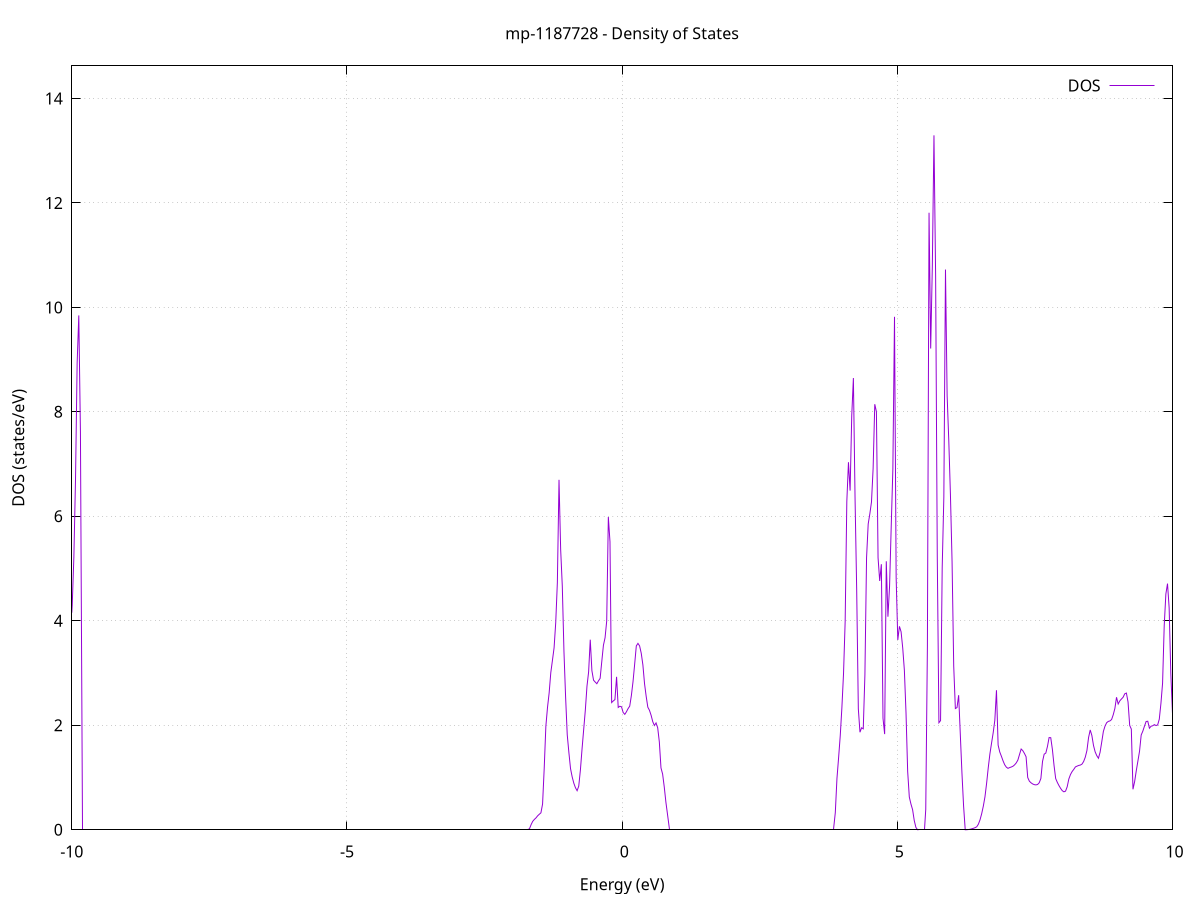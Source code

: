 set title 'mp-1187728 - Density of States'
set xlabel 'Energy (eV)'
set ylabel 'DOS (states/eV)'
set grid
set xrange [-10:10]
set yrange [0:14.623]
set xzeroaxis lt -1
set terminal png size 800,600
set output 'mp-1187728_dos_gnuplot.png'
plot '-' using 1:2 with lines title 'DOS'
-36.408300 0.000000
-36.378400 0.000000
-36.348500 0.000000
-36.318600 0.000000
-36.288700 0.000000
-36.258900 0.000000
-36.229000 0.000000
-36.199100 0.000000
-36.169200 0.000000
-36.139300 0.000000
-36.109400 0.000000
-36.079600 0.000000
-36.049700 0.000000
-36.019800 0.000000
-35.989900 0.000000
-35.960000 0.000000
-35.930200 0.000000
-35.900300 0.000000
-35.870400 0.000000
-35.840500 0.000000
-35.810600 0.000000
-35.780700 0.000000
-35.750900 0.000000
-35.721000 0.000000
-35.691100 0.000000
-35.661200 0.000000
-35.631300 0.000000
-35.601400 0.000000
-35.571600 0.000000
-35.541700 0.000000
-35.511800 0.000000
-35.481900 0.000000
-35.452000 0.000000
-35.422200 0.000000
-35.392300 0.000000
-35.362400 0.000000
-35.332500 0.000000
-35.302600 0.000000
-35.272700 0.000000
-35.242900 0.000000
-35.213000 0.000000
-35.183100 0.000000
-35.153200 0.000000
-35.123300 0.000000
-35.093500 0.000000
-35.063600 0.000000
-35.033700 0.000000
-35.003800 0.000000
-34.973900 0.000000
-34.944000 0.000000
-34.914200 0.000000
-34.884300 0.000000
-34.854400 0.000000
-34.824500 0.000000
-34.794600 0.000000
-34.764700 0.000000
-34.734900 0.000000
-34.705000 0.000000
-34.675100 0.000000
-34.645200 0.000000
-34.615300 0.000000
-34.585500 0.000000
-34.555600 0.000000
-34.525700 0.000000
-34.495800 0.000000
-34.465900 0.000000
-34.436000 0.000000
-34.406200 0.000000
-34.376300 0.000000
-34.346400 0.000000
-34.316500 0.000000
-34.286600 0.000000
-34.256700 0.000000
-34.226900 0.000000
-34.197000 0.000000
-34.167100 0.000000
-34.137200 0.000000
-34.107300 0.000000
-34.077500 0.000000
-34.047600 0.000000
-34.017700 0.000000
-33.987800 0.000000
-33.957900 0.000000
-33.928000 0.000000
-33.898200 0.000000
-33.868300 0.000000
-33.838400 0.000000
-33.808500 0.000000
-33.778600 0.000000
-33.748700 0.000000
-33.718900 0.000000
-33.689000 0.000000
-33.659100 0.000000
-33.629200 0.000000
-33.599300 0.000000
-33.569500 0.000000
-33.539600 0.000000
-33.509700 0.000000
-33.479800 0.000000
-33.449900 0.000000
-33.420000 0.000000
-33.390200 0.000000
-33.360300 0.000000
-33.330400 0.000000
-33.300500 0.000000
-33.270600 0.000000
-33.240700 0.000000
-33.210900 0.000000
-33.181000 0.000000
-33.151100 0.000000
-33.121200 0.000000
-33.091300 0.000000
-33.061500 0.000000
-33.031600 0.000000
-33.001700 0.000000
-32.971800 0.000000
-32.941900 0.000000
-32.912000 0.000000
-32.882200 0.000000
-32.852300 0.000000
-32.822400 0.000000
-32.792500 0.000000
-32.762600 0.000000
-32.732700 0.000000
-32.702900 0.000000
-32.673000 0.000000
-32.643100 0.000000
-32.613200 0.000000
-32.583300 0.000000
-32.553500 0.000000
-32.523600 0.000000
-32.493700 0.000000
-32.463800 0.000000
-32.433900 0.000000
-32.404000 0.000000
-32.374200 0.000000
-32.344300 0.000000
-32.314400 0.000000
-32.284500 0.000000
-32.254600 0.000000
-32.224700 0.000000
-32.194900 0.000000
-32.165000 0.000000
-32.135100 0.000000
-32.105200 0.000000
-32.075300 0.000000
-32.045500 0.000000
-32.015600 0.000000
-31.985700 0.000000
-31.955800 0.000000
-31.925900 0.000000
-31.896000 0.000000
-31.866200 0.000000
-31.836300 0.000000
-31.806400 0.000000
-31.776500 0.000000
-31.746600 0.000000
-31.716700 0.000000
-31.686900 0.000000
-31.657000 0.000000
-31.627100 0.000000
-31.597200 0.000000
-31.567300 0.000000
-31.537500 0.000000
-31.507600 0.000000
-31.477700 0.000000
-31.447800 0.000000
-31.417900 0.000000
-31.388000 0.000000
-31.358200 0.000000
-31.328300 0.000000
-31.298400 0.000000
-31.268500 0.000000
-31.238600 0.000000
-31.208700 0.000000
-31.178900 0.000000
-31.149000 0.000000
-31.119100 0.000000
-31.089200 0.000000
-31.059300 0.000000
-31.029500 0.000000
-30.999600 0.000000
-30.969700 0.000000
-30.939800 0.000000
-30.909900 0.000000
-30.880000 0.000000
-30.850200 0.000000
-30.820300 0.000000
-30.790400 0.000000
-30.760500 0.000000
-30.730600 0.000000
-30.700700 0.000000
-30.670900 0.000000
-30.641000 0.000000
-30.611100 0.000000
-30.581200 0.000000
-30.551300 0.000000
-30.521500 0.000000
-30.491600 0.000000
-30.461700 0.000000
-30.431800 0.000000
-30.401900 0.000000
-30.372000 0.000000
-30.342200 0.000000
-30.312300 0.000000
-30.282400 0.000000
-30.252500 0.000000
-30.222600 0.000000
-30.192700 0.000000
-30.162900 0.000000
-30.133000 0.000000
-30.103100 0.000000
-30.073200 0.000000
-30.043300 0.000000
-30.013500 0.000000
-29.983600 0.000000
-29.953700 0.000000
-29.923800 0.000000
-29.893900 0.000000
-29.864000 0.000000
-29.834200 0.000000
-29.804300 0.000000
-29.774400 0.000000
-29.744500 0.000000
-29.714600 0.000000
-29.684700 0.000000
-29.654900 0.000000
-29.625000 0.000000
-29.595100 0.000000
-29.565200 0.000000
-29.535300 0.000000
-29.505500 0.000000
-29.475600 0.000000
-29.445700 0.000000
-29.415800 0.000000
-29.385900 0.000000
-29.356000 0.000000
-29.326200 0.000000
-29.296300 0.000000
-29.266400 0.000000
-29.236500 0.000000
-29.206600 0.000000
-29.176700 0.000000
-29.146900 0.000000
-29.117000 0.000000
-29.087100 0.000000
-29.057200 0.000000
-29.027300 0.000000
-28.997500 0.000000
-28.967600 0.000000
-28.937700 0.000000
-28.907800 0.000000
-28.877900 0.000000
-28.848000 0.000000
-28.818200 0.000000
-28.788300 0.000000
-28.758400 0.000000
-28.728500 0.000000
-28.698600 0.000000
-28.668700 0.000000
-28.638900 0.000000
-28.609000 0.000000
-28.579100 0.000000
-28.549200 0.000000
-28.519300 0.000000
-28.489500 0.000000
-28.459600 0.000000
-28.429700 0.000000
-28.399800 0.000000
-28.369900 0.000000
-28.340000 0.000000
-28.310200 0.000000
-28.280300 0.000000
-28.250400 0.000000
-28.220500 0.000000
-28.190600 0.000000
-28.160800 0.000000
-28.130900 0.000000
-28.101000 0.000000
-28.071100 0.000000
-28.041200 0.000000
-28.011300 0.000000
-27.981500 0.000000
-27.951600 0.000000
-27.921700 0.000000
-27.891800 0.000000
-27.861900 0.000000
-27.832000 0.000000
-27.802200 0.000000
-27.772300 0.000000
-27.742400 0.000000
-27.712500 0.000000
-27.682600 0.000000
-27.652800 0.000000
-27.622900 0.000000
-27.593000 0.000000
-27.563100 0.000000
-27.533200 0.000000
-27.503300 0.000000
-27.473500 0.000000
-27.443600 0.000000
-27.413700 0.000000
-27.383800 0.000000
-27.353900 0.000000
-27.324000 0.000000
-27.294200 0.000000
-27.264300 0.000000
-27.234400 0.000000
-27.204500 0.000000
-27.174600 0.000000
-27.144800 0.000000
-27.114900 0.000000
-27.085000 0.000000
-27.055100 0.000000
-27.025200 0.000000
-26.995300 0.000000
-26.965500 0.000000
-26.935600 0.000000
-26.905700 0.000000
-26.875800 0.000000
-26.845900 0.000000
-26.816000 0.000000
-26.786200 0.000000
-26.756300 0.000000
-26.726400 0.000000
-26.696500 0.000000
-26.666600 0.000000
-26.636800 0.000000
-26.606900 0.000000
-26.577000 0.000000
-26.547100 0.000000
-26.517200 0.000000
-26.487300 0.000000
-26.457500 0.000000
-26.427600 0.000000
-26.397700 0.000000
-26.367800 0.000000
-26.337900 0.000000
-26.308000 0.000000
-26.278200 0.000000
-26.248300 0.000000
-26.218400 0.000000
-26.188500 0.000000
-26.158600 0.000000
-26.128800 0.000000
-26.098900 0.000000
-26.069000 0.000000
-26.039100 0.000000
-26.009200 0.000000
-25.979300 0.000000
-25.949500 0.000000
-25.919600 0.000000
-25.889700 0.000000
-25.859800 0.000000
-25.829900 0.000000
-25.800000 0.000000
-25.770200 0.000000
-25.740300 0.000000
-25.710400 0.000000
-25.680500 0.000000
-25.650600 0.000000
-25.620800 0.000000
-25.590900 0.000000
-25.561000 0.000000
-25.531100 0.000000
-25.501200 0.000000
-25.471300 0.000000
-25.441500 0.000000
-25.411600 0.000000
-25.381700 0.000000
-25.351800 0.000000
-25.321900 0.000000
-25.292000 0.000000
-25.262200 0.000000
-25.232300 0.000000
-25.202400 0.000000
-25.172500 0.000000
-25.142600 0.000000
-25.112800 0.000000
-25.082900 0.000000
-25.053000 0.000000
-25.023100 0.000000
-24.993200 0.000000
-24.963300 0.000000
-24.933500 0.000000
-24.903600 0.000000
-24.873700 0.000000
-24.843800 0.000000
-24.813900 0.000000
-24.784000 0.000000
-24.754200 0.000000
-24.724300 0.000000
-24.694400 0.000000
-24.664500 0.000000
-24.634600 0.000000
-24.604800 0.000000
-24.574900 0.000000
-24.545000 0.000000
-24.515100 0.000000
-24.485200 0.000000
-24.455300 0.000000
-24.425500 0.000000
-24.395600 0.000000
-24.365700 0.000000
-24.335800 0.000000
-24.305900 0.000000
-24.276000 0.000000
-24.246200 0.000000
-24.216300 0.000000
-24.186400 0.000000
-24.156500 0.000000
-24.126600 0.000000
-24.096800 0.000000
-24.066900 0.000000
-24.037000 0.000000
-24.007100 0.000000
-23.977200 0.000000
-23.947300 0.000000
-23.917500 0.000000
-23.887600 0.000000
-23.857700 0.000000
-23.827800 0.000000
-23.797900 0.000000
-23.768000 0.000000
-23.738200 0.000000
-23.708300 0.000000
-23.678400 0.000000
-23.648500 0.000000
-23.618600 0.000000
-23.588800 0.000000
-23.558900 0.000000
-23.529000 0.000000
-23.499100 0.000000
-23.469200 0.000000
-23.439300 0.000000
-23.409500 0.000000
-23.379600 0.000000
-23.349700 0.000000
-23.319800 0.000000
-23.289900 0.000000
-23.260000 0.000000
-23.230200 0.000000
-23.200300 0.000000
-23.170400 0.000000
-23.140500 0.000000
-23.110600 0.000000
-23.080800 0.000000
-23.050900 0.000000
-23.021000 0.000000
-22.991100 0.000000
-22.961200 0.000000
-22.931300 0.000000
-22.901500 0.000000
-22.871600 0.000000
-22.841700 0.000000
-22.811800 0.000000
-22.781900 0.000000
-22.752000 0.000000
-22.722200 0.000000
-22.692300 0.000000
-22.662400 0.000000
-22.632500 0.000000
-22.602600 0.000000
-22.572800 0.000000
-22.542900 0.000000
-22.513000 0.000000
-22.483100 0.000000
-22.453200 0.000000
-22.423300 0.000000
-22.393500 0.000000
-22.363600 0.000000
-22.333700 0.000000
-22.303800 0.000000
-22.273900 0.000000
-22.244000 0.000000
-22.214200 0.000000
-22.184300 0.000000
-22.154400 0.000000
-22.124500 0.000000
-22.094600 0.000000
-22.064800 0.000000
-22.034900 0.000000
-22.005000 0.000000
-21.975100 0.000000
-21.945200 0.000000
-21.915300 0.000000
-21.885500 0.000000
-21.855600 0.000000
-21.825700 0.000000
-21.795800 0.000000
-21.765900 0.000000
-21.736000 0.000000
-21.706200 0.000000
-21.676300 0.000000
-21.646400 0.000000
-21.616500 0.000000
-21.586600 0.000000
-21.556800 0.000000
-21.526900 0.000000
-21.497000 0.000000
-21.467100 0.000000
-21.437200 0.000000
-21.407300 0.000000
-21.377500 0.000000
-21.347600 0.000000
-21.317700 0.000000
-21.287800 0.000000
-21.257900 0.000000
-21.228000 0.000000
-21.198200 0.000000
-21.168300 0.000000
-21.138400 0.000000
-21.108500 0.000000
-21.078600 0.000000
-21.048800 0.000000
-21.018900 0.000000
-20.989000 0.000000
-20.959100 0.000000
-20.929200 0.000000
-20.899300 0.000000
-20.869500 0.000000
-20.839600 0.000000
-20.809700 0.000000
-20.779800 0.000000
-20.749900 0.000000
-20.720100 0.000000
-20.690200 0.000000
-20.660300 0.000000
-20.630400 0.000000
-20.600500 0.000000
-20.570600 0.000000
-20.540800 0.000000
-20.510900 0.000000
-20.481000 0.000000
-20.451100 0.000000
-20.421200 0.000000
-20.391300 0.000000
-20.361500 0.000000
-20.331600 0.000000
-20.301700 0.000000
-20.271800 0.000000
-20.241900 0.000000
-20.212100 0.000000
-20.182200 0.000000
-20.152300 0.000000
-20.122400 0.000000
-20.092500 0.000000
-20.062600 0.000000
-20.032800 0.000000
-20.002900 0.000000
-19.973000 0.000000
-19.943100 0.000000
-19.913200 0.000000
-19.883300 0.000000
-19.853500 0.000000
-19.823600 0.000000
-19.793700 0.000000
-19.763800 0.000000
-19.733900 0.000000
-19.704100 0.000000
-19.674200 0.000000
-19.644300 0.000000
-19.614400 0.000000
-19.584500 0.000000
-19.554600 0.000000
-19.524800 0.000000
-19.494900 0.000000
-19.465000 0.000000
-19.435100 0.000000
-19.405200 0.000000
-19.375300 0.000000
-19.345500 0.000000
-19.315600 0.000000
-19.285700 0.000000
-19.255800 0.000000
-19.225900 0.000000
-19.196100 0.000000
-19.166200 0.000000
-19.136300 0.000000
-19.106400 0.000000
-19.076500 0.000000
-19.046600 0.000000
-19.016800 0.000000
-18.986900 0.000000
-18.957000 0.000000
-18.927100 0.000000
-18.897200 0.000000
-18.867300 0.000000
-18.837500 0.000000
-18.807600 0.000000
-18.777700 0.000000
-18.747800 0.000000
-18.717900 0.000000
-18.688100 0.000000
-18.658200 0.000000
-18.628300 0.000000
-18.598400 0.000000
-18.568500 0.000000
-18.538600 0.000000
-18.508800 0.000000
-18.478900 0.000000
-18.449000 0.000000
-18.419100 0.000000
-18.389200 0.000000
-18.359300 0.000000
-18.329500 0.000000
-18.299600 0.000000
-18.269700 0.000000
-18.239800 0.000000
-18.209900 0.000000
-18.180100 0.000000
-18.150200 0.000000
-18.120300 0.000000
-18.090400 0.000000
-18.060500 0.000000
-18.030600 0.000000
-18.000800 0.000000
-17.970900 0.000000
-17.941000 0.000000
-17.911100 0.000000
-17.881200 0.000000
-17.851300 0.000000
-17.821500 0.000000
-17.791600 0.000000
-17.761700 0.000000
-17.731800 0.000000
-17.701900 0.000000
-17.672100 0.000000
-17.642200 0.000000
-17.612300 0.000000
-17.582400 0.000000
-17.552500 0.000000
-17.522600 0.000000
-17.492800 0.000000
-17.462900 0.000000
-17.433000 0.000000
-17.403100 0.000000
-17.373200 0.000000
-17.343300 0.000000
-17.313500 0.000000
-17.283600 0.000000
-17.253700 0.000000
-17.223800 0.000000
-17.193900 0.000000
-17.164100 0.000000
-17.134200 0.000000
-17.104300 0.000000
-17.074400 0.000000
-17.044500 0.000000
-17.014600 0.000000
-16.984800 0.000000
-16.954900 0.000000
-16.925000 0.000000
-16.895100 0.000000
-16.865200 0.000000
-16.835300 0.000000
-16.805500 0.000000
-16.775600 0.000000
-16.745700 0.000000
-16.715800 0.000000
-16.685900 0.000000
-16.656100 0.000000
-16.626200 0.000000
-16.596300 0.000000
-16.566400 0.000000
-16.536500 0.000000
-16.506600 0.000000
-16.476800 0.000000
-16.446900 0.000000
-16.417000 0.000000
-16.387100 0.000000
-16.357200 0.000000
-16.327300 0.000000
-16.297500 0.000000
-16.267600 0.000000
-16.237700 0.000000
-16.207800 0.000000
-16.177900 0.000000
-16.148100 0.000000
-16.118200 0.000000
-16.088300 0.000000
-16.058400 0.000000
-16.028500 0.000000
-15.998600 0.000000
-15.968800 0.000000
-15.938900 0.000000
-15.909000 0.000000
-15.879100 0.000000
-15.849200 0.000000
-15.819300 0.000000
-15.789500 0.000000
-15.759600 0.000000
-15.729700 0.000000
-15.699800 0.000000
-15.669900 0.000000
-15.640100 0.000000
-15.610200 0.000000
-15.580300 0.000000
-15.550400 0.000000
-15.520500 0.000000
-15.490600 0.000000
-15.460800 0.000000
-15.430900 0.000000
-15.401000 0.000000
-15.371100 0.000000
-15.341200 0.000000
-15.311300 0.000000
-15.281500 0.000000
-15.251600 0.000000
-15.221700 0.000000
-15.191800 0.000000
-15.161900 0.000000
-15.132100 0.000000
-15.102200 0.000000
-15.072300 0.000000
-15.042400 0.000000
-15.012500 0.000000
-14.982600 0.000000
-14.952800 0.000000
-14.922900 0.000000
-14.893000 0.000000
-14.863100 0.000000
-14.833200 0.000000
-14.803300 0.000000
-14.773500 0.000000
-14.743600 0.000000
-14.713700 0.000000
-14.683800 0.000000
-14.653900 0.000000
-14.624100 0.000000
-14.594200 0.000000
-14.564300 0.000000
-14.534400 0.000000
-14.504500 0.000000
-14.474600 0.000000
-14.444800 0.000000
-14.414900 0.000000
-14.385000 0.000000
-14.355100 0.000000
-14.325200 0.000000
-14.295300 0.000000
-14.265500 0.000000
-14.235600 0.000000
-14.205700 0.000000
-14.175800 0.000000
-14.145900 0.000000
-14.116100 0.000000
-14.086200 0.000000
-14.056300 0.000000
-14.026400 0.000000
-13.996500 0.000000
-13.966600 0.000000
-13.936800 0.000000
-13.906900 0.000000
-13.877000 0.000000
-13.847100 0.000000
-13.817200 0.000000
-13.787300 0.000000
-13.757500 0.000000
-13.727600 0.000000
-13.697700 0.000000
-13.667800 0.000000
-13.637900 0.000000
-13.608100 0.000000
-13.578200 0.000000
-13.548300 0.000000
-13.518400 0.000000
-13.488500 0.000000
-13.458600 0.000000
-13.428800 0.000000
-13.398900 0.000000
-13.369000 0.000000
-13.339100 0.000000
-13.309200 0.000000
-13.279400 0.000000
-13.249500 0.000000
-13.219600 0.000000
-13.189700 0.000000
-13.159800 0.000000
-13.129900 0.000000
-13.100100 0.000000
-13.070200 0.000000
-13.040300 0.000000
-13.010400 0.000000
-12.980500 0.000000
-12.950600 0.000000
-12.920800 0.000000
-12.890900 0.000000
-12.861000 0.000000
-12.831100 0.000000
-12.801200 0.000000
-12.771400 0.000000
-12.741500 0.000000
-12.711600 0.000000
-12.681700 0.000000
-12.651800 0.000000
-12.621900 0.000000
-12.592100 0.000000
-12.562200 0.000000
-12.532300 0.000000
-12.502400 0.000000
-12.472500 0.000000
-12.442600 0.000000
-12.412800 0.000000
-12.382900 0.000000
-12.353000 0.000000
-12.323100 0.000000
-12.293200 0.000000
-12.263400 0.000000
-12.233500 0.000000
-12.203600 0.000000
-12.173700 0.000000
-12.143800 0.000000
-12.113900 0.000000
-12.084100 0.000000
-12.054200 0.000000
-12.024300 0.000000
-11.994400 0.000000
-11.964500 0.000000
-11.934600 0.000000
-11.904800 0.000000
-11.874900 0.000000
-11.845000 0.000000
-11.815100 0.000000
-11.785200 0.000000
-11.755400 0.000000
-11.725500 0.000000
-11.695600 0.000000
-11.665700 0.000000
-11.635800 0.000000
-11.605900 0.000000
-11.576100 0.000000
-11.546200 0.000000
-11.516300 0.000000
-11.486400 0.000000
-11.456500 0.000000
-11.426600 0.000000
-11.396800 0.000000
-11.366900 0.000000
-11.337000 0.000000
-11.307100 0.000000
-11.277200 0.000000
-11.247400 0.000000
-11.217500 0.000000
-11.187600 0.000000
-11.157700 0.000000
-11.127800 0.000000
-11.097900 0.000000
-11.068100 0.000000
-11.038200 0.000000
-11.008300 0.000000
-10.978400 0.000000
-10.948500 0.000000
-10.918600 0.000000
-10.888800 0.000000
-10.858900 0.000000
-10.829000 0.000000
-10.799100 0.000000
-10.769200 0.000000
-10.739400 0.000000
-10.709500 0.000000
-10.679600 0.000000
-10.649700 0.000000
-10.619800 0.000000
-10.589900 0.000000
-10.560100 0.000000
-10.530200 0.000000
-10.500300 0.000000
-10.470400 0.000000
-10.440500 0.000000
-10.410600 0.000000
-10.380800 0.000000
-10.350900 0.430600
-10.321000 0.636300
-10.291100 0.896900
-10.261200 1.114600
-10.231400 1.377600
-10.201500 1.686700
-10.171600 2.094500
-10.141700 2.640000
-10.111800 2.848200
-10.081900 3.073300
-10.052100 3.390800
-10.022200 3.751700
-9.992300 4.296300
-9.962400 5.216600
-9.932500 6.696000
-9.902600 8.934400
-9.872800 9.845800
-9.842900 7.617800
-9.813000 0.000000
-9.783100 0.000000
-9.753200 0.000000
-9.723400 0.000000
-9.693500 0.000000
-9.663600 0.000000
-9.633700 0.000000
-9.603800 0.000000
-9.573900 0.000000
-9.544100 0.000000
-9.514200 0.000000
-9.484300 0.000000
-9.454400 0.000000
-9.424500 0.000000
-9.394600 0.000000
-9.364800 0.000000
-9.334900 0.000000
-9.305000 0.000000
-9.275100 0.000000
-9.245200 0.000000
-9.215400 0.000000
-9.185500 0.000000
-9.155600 0.000000
-9.125700 0.000000
-9.095800 0.000000
-9.065900 0.000000
-9.036100 0.000000
-9.006200 0.000000
-8.976300 0.000000
-8.946400 0.000000
-8.916500 0.000000
-8.886600 0.000000
-8.856800 0.000000
-8.826900 0.000000
-8.797000 0.000000
-8.767100 0.000000
-8.737200 0.000000
-8.707400 0.000000
-8.677500 0.000000
-8.647600 0.000000
-8.617700 0.000000
-8.587800 0.000000
-8.557900 0.000000
-8.528100 0.000000
-8.498200 0.000000
-8.468300 0.000000
-8.438400 0.000000
-8.408500 0.000000
-8.378600 0.000000
-8.348800 0.000000
-8.318900 0.000000
-8.289000 0.000000
-8.259100 0.000000
-8.229200 0.000000
-8.199400 0.000000
-8.169500 0.000000
-8.139600 0.000000
-8.109700 0.000000
-8.079800 0.000000
-8.049900 0.000000
-8.020100 0.000000
-7.990200 0.000000
-7.960300 0.000000
-7.930400 0.000000
-7.900500 0.000000
-7.870600 0.000000
-7.840800 0.000000
-7.810900 0.000000
-7.781000 0.000000
-7.751100 0.000000
-7.721200 0.000000
-7.691400 0.000000
-7.661500 0.000000
-7.631600 0.000000
-7.601700 0.000000
-7.571800 0.000000
-7.541900 0.000000
-7.512100 0.000000
-7.482200 0.000000
-7.452300 0.000000
-7.422400 0.000000
-7.392500 0.000000
-7.362600 0.000000
-7.332800 0.000000
-7.302900 0.000000
-7.273000 0.000000
-7.243100 0.000000
-7.213200 0.000000
-7.183400 0.000000
-7.153500 0.000000
-7.123600 0.000000
-7.093700 0.000000
-7.063800 0.000000
-7.033900 0.000000
-7.004100 0.000000
-6.974200 0.000000
-6.944300 0.000000
-6.914400 0.000000
-6.884500 0.000000
-6.854600 0.000000
-6.824800 0.000000
-6.794900 0.000000
-6.765000 0.000000
-6.735100 0.000000
-6.705200 0.000000
-6.675400 0.000000
-6.645500 0.000000
-6.615600 0.000000
-6.585700 0.000000
-6.555800 0.000000
-6.525900 0.000000
-6.496100 0.000000
-6.466200 0.000000
-6.436300 0.000000
-6.406400 0.000000
-6.376500 0.000000
-6.346600 0.000000
-6.316800 0.000000
-6.286900 0.000000
-6.257000 0.000000
-6.227100 0.000000
-6.197200 0.000000
-6.167400 0.000000
-6.137500 0.000000
-6.107600 0.000000
-6.077700 0.000000
-6.047800 0.000000
-6.017900 0.000000
-5.988100 0.000000
-5.958200 0.000000
-5.928300 0.000000
-5.898400 0.000000
-5.868500 0.000000
-5.838700 0.000000
-5.808800 0.000000
-5.778900 0.000000
-5.749000 0.000000
-5.719100 0.000000
-5.689200 0.000000
-5.659400 0.000000
-5.629500 0.000000
-5.599600 0.000000
-5.569700 0.000000
-5.539800 0.000000
-5.509900 0.000000
-5.480100 0.000000
-5.450200 0.000000
-5.420300 0.000000
-5.390400 0.000000
-5.360500 0.000000
-5.330700 0.000000
-5.300800 0.000000
-5.270900 0.000000
-5.241000 0.000000
-5.211100 0.000000
-5.181200 0.000000
-5.151400 0.000000
-5.121500 0.000000
-5.091600 0.000000
-5.061700 0.000000
-5.031800 0.000000
-5.001900 0.000000
-4.972100 0.000000
-4.942200 0.000000
-4.912300 0.000000
-4.882400 0.000000
-4.852500 0.000000
-4.822700 0.000000
-4.792800 0.000000
-4.762900 0.000000
-4.733000 0.000000
-4.703100 0.000000
-4.673200 0.000000
-4.643400 0.000000
-4.613500 0.000000
-4.583600 0.000000
-4.553700 0.000000
-4.523800 0.000000
-4.493900 0.000000
-4.464100 0.000000
-4.434200 0.000000
-4.404300 0.000000
-4.374400 0.000000
-4.344500 0.000000
-4.314700 0.000000
-4.284800 0.000000
-4.254900 0.000000
-4.225000 0.000000
-4.195100 0.000000
-4.165200 0.000000
-4.135400 0.000000
-4.105500 0.000000
-4.075600 0.000000
-4.045700 0.000000
-4.015800 0.000000
-3.985900 0.000000
-3.956100 0.000000
-3.926200 0.000000
-3.896300 0.000000
-3.866400 0.000000
-3.836500 0.000000
-3.806700 0.000000
-3.776800 0.000000
-3.746900 0.000000
-3.717000 0.000000
-3.687100 0.000000
-3.657200 0.000000
-3.627400 0.000000
-3.597500 0.000000
-3.567600 0.000000
-3.537700 0.000000
-3.507800 0.000000
-3.477900 0.000000
-3.448100 0.000000
-3.418200 0.000000
-3.388300 0.000000
-3.358400 0.000000
-3.328500 0.000000
-3.298700 0.000000
-3.268800 0.000000
-3.238900 0.000000
-3.209000 0.000000
-3.179100 0.000000
-3.149200 0.000000
-3.119400 0.000000
-3.089500 0.000000
-3.059600 0.000000
-3.029700 0.000000
-2.999800 0.000000
-2.969900 0.000000
-2.940100 0.000000
-2.910200 0.000000
-2.880300 0.000000
-2.850400 0.000000
-2.820500 0.000000
-2.790700 0.000000
-2.760800 0.000000
-2.730900 0.000000
-2.701000 0.000000
-2.671100 0.000000
-2.641200 0.000000
-2.611400 0.000000
-2.581500 0.000000
-2.551600 0.000000
-2.521700 0.000000
-2.491800 0.000000
-2.461900 0.000000
-2.432100 0.000000
-2.402200 0.000000
-2.372300 0.000000
-2.342400 0.000000
-2.312500 0.000000
-2.282700 0.000000
-2.252800 0.000000
-2.222900 0.000000
-2.193000 0.000000
-2.163100 0.000000
-2.133200 0.000000
-2.103400 0.000000
-2.073500 0.000000
-2.043600 0.000000
-2.013700 0.000000
-1.983800 0.000000
-1.953900 0.000000
-1.924100 0.000000
-1.894200 0.000000
-1.864300 0.000000
-1.834400 0.000000
-1.804500 0.000000
-1.774700 0.000000
-1.744800 0.000000
-1.714900 0.000000
-1.685000 0.016300
-1.655100 0.096600
-1.625200 0.161000
-1.595400 0.197800
-1.565500 0.227200
-1.535600 0.267000
-1.505700 0.296600
-1.475800 0.324200
-1.445900 0.492400
-1.416100 1.174700
-1.386200 1.981700
-1.356300 2.341900
-1.326400 2.620000
-1.296500 3.007500
-1.266700 3.242700
-1.236800 3.481900
-1.206900 3.963200
-1.177000 4.734900
-1.147100 6.699000
-1.117200 5.366000
-1.087400 4.662700
-1.057500 3.418100
-1.027600 2.545300
-0.997700 1.819300
-0.967800 1.478800
-0.937900 1.171500
-0.908100 1.012900
-0.878200 0.892200
-0.848300 0.804700
-0.818400 0.748000
-0.788500 0.834900
-0.758700 1.141600
-0.728800 1.545200
-0.698900 1.918300
-0.669000 2.289300
-0.639100 2.747300
-0.609200 3.021900
-0.579400 3.638200
-0.549500 3.045800
-0.519600 2.863400
-0.489700 2.828000
-0.459800 2.796200
-0.429900 2.851900
-0.400100 2.898600
-0.370200 3.219000
-0.340300 3.531000
-0.310400 3.675800
-0.280500 3.996600
-0.250700 5.987100
-0.220800 5.513200
-0.190900 2.435300
-0.161000 2.466300
-0.131100 2.491500
-0.101200 2.927300
-0.071400 2.341700
-0.041500 2.364500
-0.011600 2.353900
0.018300 2.245300
0.048200 2.209700
0.078100 2.259100
0.107900 2.319600
0.137800 2.367000
0.167700 2.570100
0.197600 2.835600
0.227500 3.171000
0.257300 3.519200
0.287200 3.568100
0.317100 3.520400
0.347000 3.379200
0.376900 3.155900
0.406800 2.797100
0.436600 2.554600
0.466500 2.346800
0.496400 2.287100
0.526300 2.191300
0.556200 2.069300
0.586100 1.996300
0.615900 2.045600
0.645800 1.953200
0.675700 1.682600
0.705600 1.184800
0.735500 1.065500
0.765300 0.818500
0.795200 0.526400
0.825100 0.287900
0.855000 0.000000
0.884900 0.000000
0.914800 0.000000
0.944600 0.000000
0.974500 0.000000
1.004400 0.000000
1.034300 0.000000
1.064200 0.000000
1.094100 0.000000
1.123900 0.000000
1.153800 0.000000
1.183700 0.000000
1.213600 0.000000
1.243500 0.000000
1.273300 0.000000
1.303200 0.000000
1.333100 0.000000
1.363000 0.000000
1.392900 0.000000
1.422800 0.000000
1.452600 0.000000
1.482500 0.000000
1.512400 0.000000
1.542300 0.000000
1.572200 0.000000
1.602000 0.000000
1.631900 0.000000
1.661800 0.000000
1.691700 0.000000
1.721600 0.000000
1.751500 0.000000
1.781300 0.000000
1.811200 0.000000
1.841100 0.000000
1.871000 0.000000
1.900900 0.000000
1.930800 0.000000
1.960600 0.000000
1.990500 0.000000
2.020400 0.000000
2.050300 0.000000
2.080200 0.000000
2.110000 0.000000
2.139900 0.000000
2.169800 0.000000
2.199700 0.000000
2.229600 0.000000
2.259500 0.000000
2.289300 0.000000
2.319200 0.000000
2.349100 0.000000
2.379000 0.000000
2.408900 0.000000
2.438800 0.000000
2.468600 0.000000
2.498500 0.000000
2.528400 0.000000
2.558300 0.000000
2.588200 0.000000
2.618000 0.000000
2.647900 0.000000
2.677800 0.000000
2.707700 0.000000
2.737600 0.000000
2.767500 0.000000
2.797300 0.000000
2.827200 0.000000
2.857100 0.000000
2.887000 0.000000
2.916900 0.000000
2.946800 0.000000
2.976600 0.000000
3.006500 0.000000
3.036400 0.000000
3.066300 0.000000
3.096200 0.000000
3.126000 0.000000
3.155900 0.000000
3.185800 0.000000
3.215700 0.000000
3.245600 0.000000
3.275500 0.000000
3.305300 0.000000
3.335200 0.000000
3.365100 0.000000
3.395000 0.000000
3.424900 0.000000
3.454800 0.000000
3.484600 0.000000
3.514500 0.000000
3.544400 0.000000
3.574300 0.000000
3.604200 0.000000
3.634000 0.000000
3.663900 0.000000
3.693800 0.000000
3.723700 0.000000
3.753600 0.000000
3.783500 0.000000
3.813300 0.000000
3.843200 0.000000
3.873100 0.327700
3.903000 0.980000
3.932900 1.378300
3.962800 1.797400
3.992600 2.335300
4.022500 2.987100
4.052400 3.991700
4.082300 6.283900
4.112200 7.035700
4.142000 6.492400
4.171900 7.929600
4.201800 8.647300
4.231700 6.365700
4.261600 4.597700
4.291500 2.316200
4.321300 1.867300
4.351200 1.952400
4.381100 1.932500
4.411000 2.965800
4.440900 5.207700
4.470800 5.854100
4.500600 6.047900
4.530500 6.274900
4.560400 6.918800
4.590300 8.146000
4.620200 8.003200
4.650000 5.207500
4.679900 4.763200
4.709800 5.083500
4.739700 2.135000
4.769600 1.831300
4.799500 5.139300
4.829300 4.079100
4.859200 4.662800
4.889100 5.802900
4.919000 6.903300
4.948900 9.819900
4.978800 4.826300
5.008600 3.634200
5.038500 3.894200
5.068400 3.789500
5.098300 3.478200
5.128200 3.052000
5.158000 2.235200
5.187900 1.118900
5.217800 0.626800
5.247700 0.492800
5.277600 0.384800
5.307500 0.178200
5.337300 0.046500
5.367200 0.000100
5.397100 0.000000
5.427000 0.000000
5.456900 0.000000
5.486800 0.000000
5.516600 0.389700
5.546500 3.500200
5.576400 11.811900
5.606300 9.212700
5.636200 10.786000
5.666000 13.293700
5.695900 10.607600
5.725800 5.251500
5.755700 2.049500
5.785600 2.089800
5.815500 5.016300
5.845300 6.368300
5.875200 10.723800
5.905100 8.313400
5.935000 7.454400
5.964900 6.422600
5.994800 5.128800
6.024600 3.134300
6.054500 2.320800
6.084400 2.338700
6.114300 2.576100
6.144200 1.833500
6.174000 1.092500
6.203900 0.457400
6.233800 0.000000
6.263700 0.001100
6.293600 0.004600
6.323500 0.010400
6.353300 0.018500
6.383200 0.028400
6.413100 0.039800
6.443000 0.057700
6.472900 0.106900
6.502800 0.190600
6.532600 0.306500
6.562500 0.451500
6.592400 0.629600
6.622300 0.888900
6.652200 1.187900
6.682000 1.450400
6.711900 1.657100
6.741800 1.856700
6.771700 2.096000
6.801600 2.670900
6.831500 1.621500
6.861300 1.489200
6.891200 1.407600
6.921100 1.319100
6.951000 1.244700
6.980900 1.198700
7.010800 1.176100
7.040600 1.190500
7.070500 1.201500
7.100400 1.215700
7.130300 1.242100
7.160200 1.278800
7.190000 1.333400
7.219900 1.439400
7.249800 1.545800
7.279700 1.514900
7.309600 1.461500
7.339500 1.397500
7.369300 1.000800
7.399200 0.930400
7.429100 0.899600
7.459000 0.877400
7.488900 0.863900
7.518800 0.859100
7.548600 0.866700
7.578500 0.900200
7.608400 0.981900
7.638300 1.307600
7.668200 1.447200
7.698000 1.468400
7.727900 1.594500
7.757800 1.765100
7.787700 1.762700
7.817600 1.539000
7.847500 1.232900
7.877300 0.981200
7.907200 0.907000
7.937100 0.845600
7.967000 0.792800
7.996900 0.748600
8.026800 0.726600
8.056600 0.739200
8.086500 0.822600
8.116400 0.972300
8.146300 1.057200
8.176200 1.114500
8.206000 1.155900
8.235900 1.203300
8.265800 1.218200
8.295700 1.231700
8.325600 1.238700
8.355500 1.257200
8.385300 1.306700
8.415200 1.389600
8.445100 1.516800
8.475000 1.766000
8.504900 1.910800
8.534700 1.806000
8.564600 1.614600
8.594500 1.491000
8.624400 1.418300
8.654300 1.368700
8.684200 1.483300
8.714000 1.678200
8.743900 1.882400
8.773800 1.984500
8.803700 2.049600
8.833600 2.074600
8.863500 2.083800
8.893300 2.110200
8.923200 2.201800
8.953100 2.322600
8.983000 2.536800
9.012900 2.407700
9.042700 2.467900
9.072600 2.503400
9.102500 2.536900
9.132400 2.603100
9.162300 2.617300
9.192200 2.445500
9.222000 1.998300
9.251900 1.927900
9.281800 0.775200
9.311700 0.920200
9.341600 1.128900
9.371500 1.316600
9.401300 1.505600
9.431200 1.814200
9.461100 1.888200
9.491000 1.985000
9.520900 2.073200
9.550700 2.077500
9.580600 1.944500
9.610500 1.982000
9.640400 1.991200
9.670300 2.013000
9.700200 1.995400
9.730000 2.006200
9.759900 2.117300
9.789800 2.418300
9.819700 2.804100
9.849600 3.908100
9.879500 4.513800
9.909300 4.712200
9.939200 4.246500
9.969100 2.997600
9.999000 2.243900
10.028900 1.867600
10.058700 1.697000
10.088600 1.419800
10.118500 1.142200
10.148400 0.976300
10.178300 0.980700
10.208200 1.202000
10.238000 1.929400
10.267900 1.797400
10.297800 1.565000
10.327700 1.449200
10.357600 1.420700
10.387500 1.524700
10.417300 1.692700
10.447200 1.880700
10.477100 2.097300
10.507000 2.364900
10.536900 2.696300
10.566700 2.855900
10.596600 2.833100
10.626500 2.739000
10.656400 2.408400
10.686300 1.918800
10.716200 1.701200
10.746000 1.562500
10.775900 1.458900
10.805800 1.318800
10.835700 1.223000
10.865600 1.185100
10.895500 1.160200
10.925300 1.292500
10.955200 1.436500
10.985100 1.468400
11.015000 1.414500
11.044900 1.358500
11.074700 1.302900
11.104600 1.259500
11.134500 1.231600
11.164400 1.221000
11.194300 1.228200
11.224200 1.164900
11.254000 1.071100
11.283900 0.998100
11.313800 0.881100
11.343700 0.897200
11.373600 0.918500
11.403500 0.938800
11.433300 1.011100
11.463200 1.129300
11.493100 1.241500
11.523000 1.291700
11.552900 1.316600
11.582700 1.350400
11.612600 1.384300
11.642500 1.405000
11.672400 1.415200
11.702300 1.432200
11.732200 1.457200
11.762000 1.454300
11.791900 1.437700
11.821800 1.452200
11.851700 1.454900
11.881600 1.448600
11.911500 1.457600
11.941300 1.414600
11.971200 1.418500
12.001100 1.462500
12.031000 1.524300
12.060900 1.600200
12.090700 1.726700
12.120600 2.322600
12.150500 2.871100
12.180400 2.545600
12.210300 2.013600
12.240200 1.886000
12.270000 1.811800
12.299900 1.738800
12.329800 1.653400
12.359700 1.632500
12.389600 1.540600
12.419500 1.412900
12.449300 1.293200
12.479200 1.177900
12.509100 1.077200
12.539000 1.036200
12.568900 0.982100
12.598700 0.933500
12.628600 0.884900
12.658500 0.837800
12.688400 0.796900
12.718300 0.803200
12.748200 0.845600
12.778000 0.917700
12.807900 1.022200
12.837800 1.125500
12.867700 1.245000
12.897600 1.358100
12.927500 1.572800
12.957300 1.658000
12.987200 1.714800
13.017100 1.754200
13.047000 1.760400
13.076900 1.760800
13.106700 1.756500
13.136600 1.740600
13.166500 1.757000
13.196400 1.773800
13.226300 1.751200
13.256200 1.802300
13.286000 1.906700
13.315900 2.063900
13.345800 2.263700
13.375700 2.162500
13.405600 2.096100
13.435500 1.816400
13.465300 1.706600
13.495200 1.643700
13.525100 1.686600
13.555000 1.767700
13.584900 1.945400
13.614700 2.026300
13.644600 2.083500
13.674500 2.148800
13.704400 2.093500
13.734300 2.135600
13.764200 2.187400
13.794000 2.264400
13.823900 2.351000
13.853800 2.285800
13.883700 2.138500
13.913600 2.037100
13.943500 2.001300
13.973300 1.999700
14.003200 2.014000
14.033100 2.018300
14.063000 2.082000
14.092900 2.184600
14.122700 2.387800
14.152600 2.430900
14.182500 2.277700
14.212400 2.128100
14.242300 2.012600
14.272200 2.000500
14.302000 1.821500
14.331900 1.738500
14.361800 1.664800
14.391700 1.862500
14.421600 1.713400
14.451500 1.587600
14.481300 1.469000
14.511200 1.398100
14.541100 1.363000
14.571000 1.330000
14.600900 1.315700
14.630700 1.295700
14.660600 1.273700
14.690500 1.253100
14.720400 1.255900
14.750300 1.359100
14.780200 1.338300
14.810000 1.325100
14.839900 1.339200
14.869800 1.369700
14.899700 1.419000
14.929600 1.532800
14.959500 1.597600
14.989300 1.663400
15.019200 1.730500
15.049100 1.764000
15.079000 1.651200
15.108900 1.705000
15.138700 1.976400
15.168600 1.878200
15.198500 1.920500
15.228400 1.962800
15.258300 1.994500
15.288200 2.005500
15.318000 2.005300
15.347900 2.041700
15.377800 2.093500
15.407700 2.132900
15.437600 2.140300
15.467500 2.181100
15.497300 2.313800
15.527200 2.441600
15.557100 2.559400
15.587000 2.312000
15.616900 2.298700
15.646700 2.324200
15.676600 2.303600
15.706500 2.315600
15.736400 2.331800
15.766300 2.365200
15.796200 2.442400
15.826000 2.525600
15.855900 2.074900
15.885800 1.976000
15.915700 2.055900
15.945600 2.103900
15.975400 2.103300
16.005300 2.041100
16.035200 1.822100
16.065100 1.732400
16.095000 1.651600
16.124900 1.587900
16.154700 1.535700
16.184600 1.491100
16.214500 1.452300
16.244400 1.445400
16.274300 1.521200
16.304200 1.670000
16.334000 1.873900
16.363900 1.971200
16.393800 2.101100
16.423700 2.061200
16.453600 2.194900
16.483400 3.064100
16.513300 3.334800
16.543200 2.932300
16.573100 2.421200
16.603000 2.219200
16.632900 2.163900
16.662700 2.051500
16.692600 2.006700
16.722500 2.010300
16.752400 2.038700
16.782300 2.038400
16.812200 2.006300
16.842000 1.885100
16.871900 1.889700
16.901800 1.921500
16.931700 1.935500
16.961600 1.942700
16.991400 1.940800
17.021300 2.023100
17.051200 2.049400
17.081100 2.053200
17.111000 2.060900
17.140900 2.159400
17.170700 2.082000
17.200600 1.993100
17.230500 1.945700
17.260400 1.929500
17.290300 1.914900
17.320200 1.955800
17.350000 1.987900
17.379900 1.982500
17.409800 2.016700
17.439700 2.062600
17.469600 2.142400
17.499400 2.387400
17.529300 2.232800
17.559200 2.248000
17.589100 2.197000
17.619000 2.101700
17.648900 2.021500
17.678700 1.989000
17.708600 2.014000
17.738500 2.010000
17.768400 1.947700
17.798300 1.861200
17.828200 1.790200
17.858000 1.787700
17.887900 1.797700
17.917800 1.805300
17.947700 1.817400
17.977600 1.812100
18.007400 1.795700
18.037300 1.838800
18.067200 1.940000
18.097100 2.011400
18.127000 2.121400
18.156900 2.224300
18.186700 2.314900
18.216600 2.364400
18.246500 2.349700
18.276400 2.259700
18.306300 2.260700
18.336200 2.268100
18.366000 2.276300
18.395900 2.278600
18.425800 2.295000
18.455700 2.353800
18.485600 2.423000
18.515400 2.422800
18.545300 2.444100
18.575200 2.490400
18.605100 2.216100
18.635000 2.269900
18.664900 2.232100
18.694700 2.241700
18.724600 2.189300
18.754500 2.177000
18.784400 2.216100
18.814300 2.236200
18.844200 2.158400
18.874000 2.070900
18.903900 2.050500
18.933800 2.050300
18.963700 2.147800
18.993600 2.260200
19.023400 2.295900
19.053300 2.259800
19.083200 2.245100
19.113100 2.223300
19.143000 2.268400
19.172900 2.279200
19.202700 2.248800
19.232600 2.218700
19.262500 2.102400
19.292400 2.044500
19.322300 2.069200
19.352200 2.063900
19.382000 1.889900
19.411900 1.841900
19.441800 1.803200
19.471700 1.766500
19.501600 1.747300
19.531400 1.699100
19.561300 1.670900
19.591200 1.660000
19.621100 1.666200
19.651000 1.687300
19.680900 1.620200
19.710700 1.600800
19.740600 1.552000
19.770500 1.443300
19.800400 1.295400
19.830300 1.113700
19.860200 1.067500
19.890000 1.092600
19.919900 1.088300
19.949800 1.062900
19.979700 1.021100
20.009600 0.891900
20.039400 0.599200
20.069300 0.511900
20.099200 0.394500
20.129100 0.331000
20.159000 0.270400
20.188900 0.204900
20.218700 0.174700
20.248600 0.154200
20.278500 0.135700
20.308400 0.118700
20.338300 0.102500
20.368200 0.087300
20.398000 0.072900
20.427900 0.059300
20.457800 0.046600
20.487700 0.034800
20.517600 0.023800
20.547400 0.013700
20.577300 0.006300
20.607200 0.001700
20.637100 0.000000
20.667000 0.000000
20.696900 0.000000
20.726700 0.000000
20.756600 0.000000
20.786500 0.000000
20.816400 0.000000
20.846300 0.000000
20.876200 0.000000
20.906000 0.000000
20.935900 0.000000
20.965800 0.000000
20.995700 0.000000
21.025600 0.000000
21.055400 0.000000
21.085300 0.000000
21.115200 0.000000
21.145100 0.000000
21.175000 0.000000
21.204900 0.000000
21.234700 0.000000
21.264600 0.000000
21.294500 0.000000
21.324400 0.000000
21.354300 0.000000
21.384200 0.000000
21.414000 0.000000
21.443900 0.000000
21.473800 0.000000
21.503700 0.000000
21.533600 0.000000
21.563400 0.000000
21.593300 0.000000
21.623200 0.000000
21.653100 0.000000
21.683000 0.000000
21.712900 0.000000
21.742700 0.000000
21.772600 0.000000
21.802500 0.000000
21.832400 0.000000
21.862300 0.000000
21.892200 0.000000
21.922000 0.000000
21.951900 0.000000
21.981800 0.000000
22.011700 0.000000
22.041600 0.000000
22.071400 0.000000
22.101300 0.000000
22.131200 0.000000
22.161100 0.000000
22.191000 0.000000
22.220900 0.000000
22.250700 0.000000
22.280600 0.000000
22.310500 0.000000
22.340400 0.000000
22.370300 0.000000
22.400200 0.000000
22.430000 0.000000
22.459900 0.000000
22.489800 0.000000
22.519700 0.000000
22.549600 0.000000
22.579400 0.000000
22.609300 0.000000
22.639200 0.000000
22.669100 0.000000
22.699000 0.000000
22.728900 0.000000
22.758700 0.000000
22.788600 0.000000
22.818500 0.000000
22.848400 0.000000
22.878300 0.000000
22.908200 0.000000
22.938000 0.000000
22.967900 0.000000
22.997800 0.000000
23.027700 0.000000
23.057600 0.000000
23.087400 0.000000
23.117300 0.000000
23.147200 0.000000
23.177100 0.000000
23.207000 0.000000
23.236900 0.000000
23.266700 0.000000
23.296600 0.000000
23.326500 0.000000
23.356400 0.000000
e
